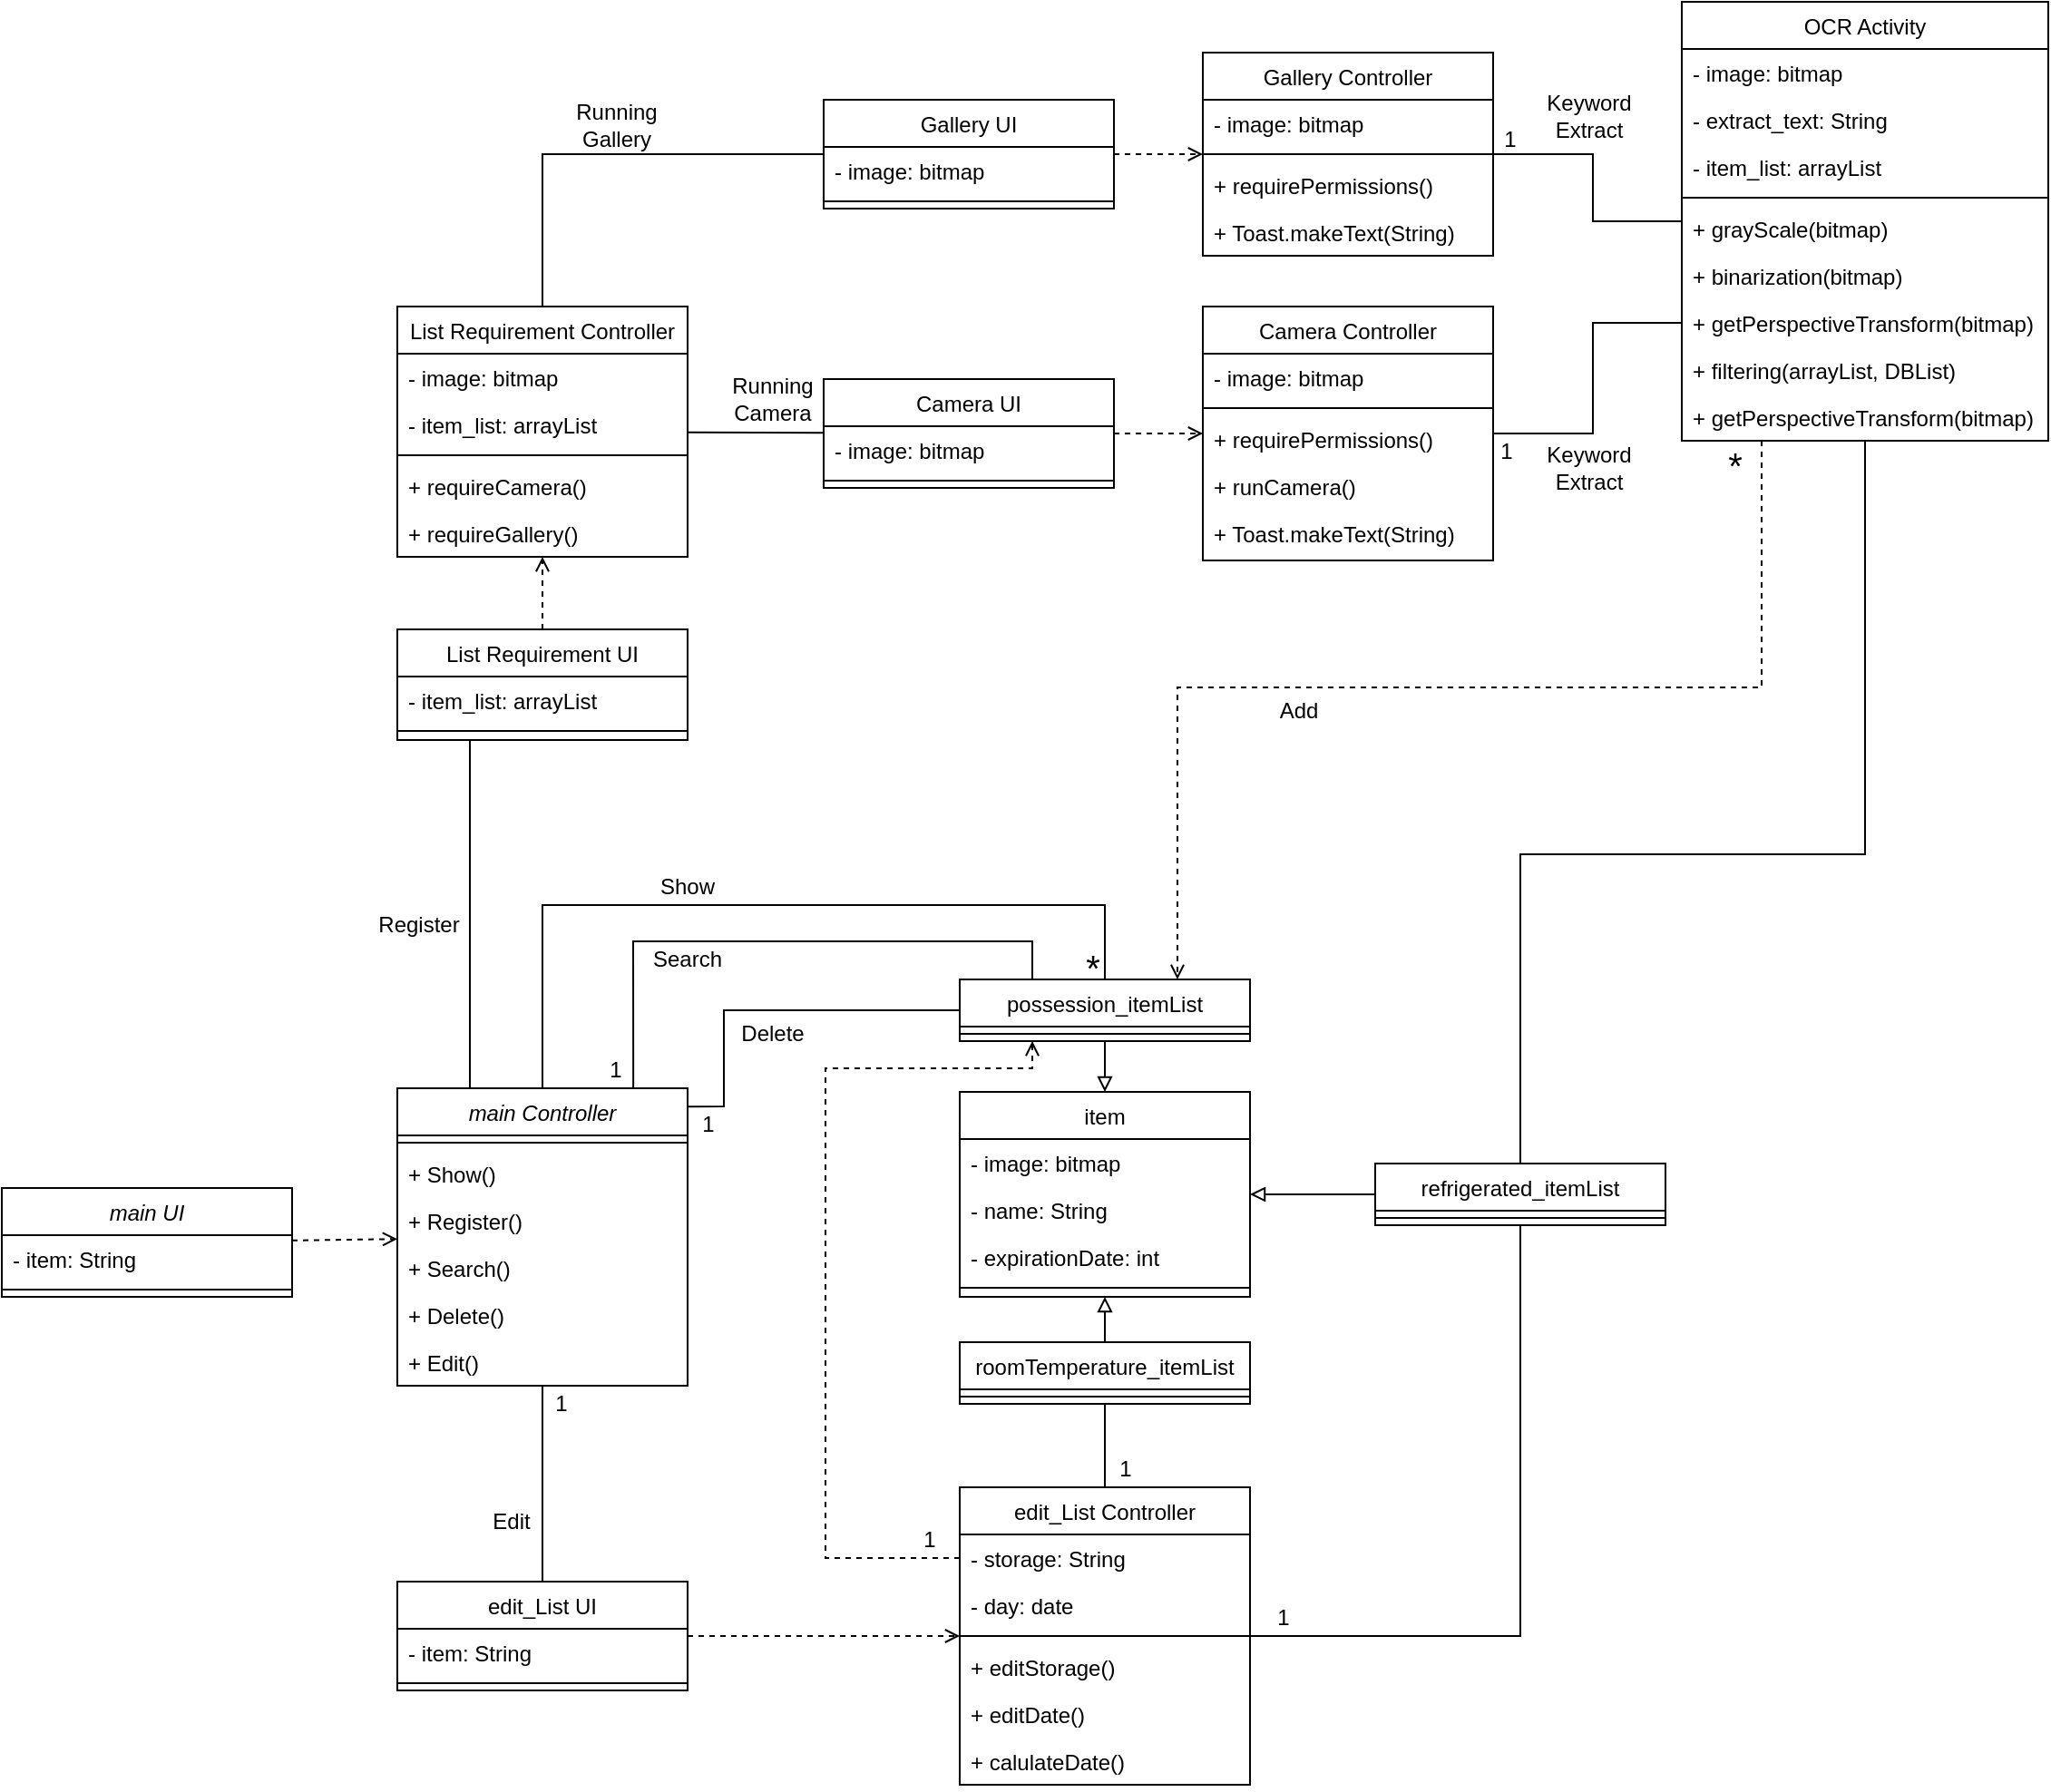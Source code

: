 <mxfile version="15.7.3" type="device"><diagram id="C5RBs43oDa-KdzZeNtuy" name="Page-1"><mxGraphModel dx="211" dy="660" grid="1" gridSize="10" guides="1" tooltips="1" connect="1" arrows="1" fold="1" page="1" pageScale="1" pageWidth="827" pageHeight="1169" math="0" shadow="0"><root><mxCell id="WIyWlLk6GJQsqaUBKTNV-0"/><mxCell id="WIyWlLk6GJQsqaUBKTNV-1" parent="WIyWlLk6GJQsqaUBKTNV-0"/><mxCell id="4cRRfEljUK8h8T1crozo-0" value="Camera Controller" style="swimlane;fontStyle=0;align=center;verticalAlign=top;childLayout=stackLayout;horizontal=1;startSize=26;horizontalStack=0;resizeParent=1;resizeLast=0;collapsible=1;marginBottom=0;rounded=0;shadow=0;strokeWidth=1;" parent="WIyWlLk6GJQsqaUBKTNV-1" vertex="1"><mxGeometry x="1622" y="218" width="160" height="140" as="geometry"><mxRectangle x="550" y="140" width="160" height="26" as="alternateBounds"/></mxGeometry></mxCell><mxCell id="4cRRfEljUK8h8T1crozo-1" value="- image: bitmap" style="text;align=left;verticalAlign=top;spacingLeft=4;spacingRight=4;overflow=hidden;rotatable=0;points=[[0,0.5],[1,0.5]];portConstraint=eastwest;" parent="4cRRfEljUK8h8T1crozo-0" vertex="1"><mxGeometry y="26" width="160" height="26" as="geometry"/></mxCell><mxCell id="4cRRfEljUK8h8T1crozo-2" value="" style="line;html=1;strokeWidth=1;align=left;verticalAlign=middle;spacingTop=-1;spacingLeft=3;spacingRight=3;rotatable=0;labelPosition=right;points=[];portConstraint=eastwest;" parent="4cRRfEljUK8h8T1crozo-0" vertex="1"><mxGeometry y="52" width="160" height="8" as="geometry"/></mxCell><mxCell id="4cRRfEljUK8h8T1crozo-3" value="+ requirePermissions()" style="text;align=left;verticalAlign=top;spacingLeft=4;spacingRight=4;overflow=hidden;rotatable=0;points=[[0,0.5],[1,0.5]];portConstraint=eastwest;" parent="4cRRfEljUK8h8T1crozo-0" vertex="1"><mxGeometry y="60" width="160" height="26" as="geometry"/></mxCell><mxCell id="4cRRfEljUK8h8T1crozo-4" value="+ runCamera()" style="text;align=left;verticalAlign=top;spacingLeft=4;spacingRight=4;overflow=hidden;rotatable=0;points=[[0,0.5],[1,0.5]];portConstraint=eastwest;" parent="4cRRfEljUK8h8T1crozo-0" vertex="1"><mxGeometry y="86" width="160" height="26" as="geometry"/></mxCell><mxCell id="4cRRfEljUK8h8T1crozo-5" value="+ Toast.makeText(String)" style="text;align=left;verticalAlign=top;spacingLeft=4;spacingRight=4;overflow=hidden;rotatable=0;points=[[0,0.5],[1,0.5]];portConstraint=eastwest;" parent="4cRRfEljUK8h8T1crozo-0" vertex="1"><mxGeometry y="112" width="160" height="26" as="geometry"/></mxCell><mxCell id="4cRRfEljUK8h8T1crozo-6" value="OCR Activity" style="swimlane;fontStyle=0;align=center;verticalAlign=top;childLayout=stackLayout;horizontal=1;startSize=26;horizontalStack=0;resizeParent=1;resizeLast=0;collapsible=1;marginBottom=0;rounded=0;shadow=0;strokeWidth=1;" parent="WIyWlLk6GJQsqaUBKTNV-1" vertex="1"><mxGeometry x="1886" y="50" width="202" height="242" as="geometry"><mxRectangle x="340" y="380" width="170" height="26" as="alternateBounds"/></mxGeometry></mxCell><mxCell id="4cRRfEljUK8h8T1crozo-7" value="- image: bitmap" style="text;align=left;verticalAlign=top;spacingLeft=4;spacingRight=4;overflow=hidden;rotatable=0;points=[[0,0.5],[1,0.5]];portConstraint=eastwest;" parent="4cRRfEljUK8h8T1crozo-6" vertex="1"><mxGeometry y="26" width="202" height="26" as="geometry"/></mxCell><mxCell id="4cRRfEljUK8h8T1crozo-8" value="- extract_text: String" style="text;align=left;verticalAlign=top;spacingLeft=4;spacingRight=4;overflow=hidden;rotatable=0;points=[[0,0.5],[1,0.5]];portConstraint=eastwest;" parent="4cRRfEljUK8h8T1crozo-6" vertex="1"><mxGeometry y="52" width="202" height="26" as="geometry"/></mxCell><mxCell id="4cRRfEljUK8h8T1crozo-9" value="- item_list: arrayList" style="text;align=left;verticalAlign=top;spacingLeft=4;spacingRight=4;overflow=hidden;rotatable=0;points=[[0,0.5],[1,0.5]];portConstraint=eastwest;" parent="4cRRfEljUK8h8T1crozo-6" vertex="1"><mxGeometry y="78" width="202" height="26" as="geometry"/></mxCell><mxCell id="4cRRfEljUK8h8T1crozo-10" value="" style="line;html=1;strokeWidth=1;align=left;verticalAlign=middle;spacingTop=-1;spacingLeft=3;spacingRight=3;rotatable=0;labelPosition=right;points=[];portConstraint=eastwest;" parent="4cRRfEljUK8h8T1crozo-6" vertex="1"><mxGeometry y="104" width="202" height="8" as="geometry"/></mxCell><mxCell id="4cRRfEljUK8h8T1crozo-11" value="+ grayScale(bitmap)" style="text;align=left;verticalAlign=top;spacingLeft=4;spacingRight=4;overflow=hidden;rotatable=0;points=[[0,0.5],[1,0.5]];portConstraint=eastwest;" parent="4cRRfEljUK8h8T1crozo-6" vertex="1"><mxGeometry y="112" width="202" height="26" as="geometry"/></mxCell><mxCell id="4cRRfEljUK8h8T1crozo-12" value="+ binarization(bitmap)" style="text;align=left;verticalAlign=top;spacingLeft=4;spacingRight=4;overflow=hidden;rotatable=0;points=[[0,0.5],[1,0.5]];portConstraint=eastwest;" parent="4cRRfEljUK8h8T1crozo-6" vertex="1"><mxGeometry y="138" width="202" height="26" as="geometry"/></mxCell><mxCell id="4cRRfEljUK8h8T1crozo-13" value="+ getPerspectiveTransform(bitmap)" style="text;align=left;verticalAlign=top;spacingLeft=4;spacingRight=4;overflow=hidden;rotatable=0;points=[[0,0.5],[1,0.5]];portConstraint=eastwest;" parent="4cRRfEljUK8h8T1crozo-6" vertex="1"><mxGeometry y="164" width="202" height="26" as="geometry"/></mxCell><mxCell id="4cRRfEljUK8h8T1crozo-14" value="+ filtering(arrayList, DBList)" style="text;align=left;verticalAlign=top;spacingLeft=4;spacingRight=4;overflow=hidden;rotatable=0;points=[[0,0.5],[1,0.5]];portConstraint=eastwest;" parent="4cRRfEljUK8h8T1crozo-6" vertex="1"><mxGeometry y="190" width="202" height="26" as="geometry"/></mxCell><mxCell id="4cRRfEljUK8h8T1crozo-15" value="+ getPerspectiveTransform(bitmap)" style="text;align=left;verticalAlign=top;spacingLeft=4;spacingRight=4;overflow=hidden;rotatable=0;points=[[0,0.5],[1,0.5]];portConstraint=eastwest;" parent="4cRRfEljUK8h8T1crozo-6" vertex="1"><mxGeometry y="216" width="202" height="26" as="geometry"/></mxCell><mxCell id="4cRRfEljUK8h8T1crozo-16" value="main Controller" style="swimlane;fontStyle=2;align=center;verticalAlign=top;childLayout=stackLayout;horizontal=1;startSize=26;horizontalStack=0;resizeParent=1;resizeLast=0;collapsible=1;marginBottom=0;rounded=0;shadow=0;strokeWidth=1;" parent="WIyWlLk6GJQsqaUBKTNV-1" vertex="1"><mxGeometry x="1178" y="649" width="160" height="164" as="geometry"><mxRectangle x="230" y="140" width="160" height="26" as="alternateBounds"/></mxGeometry></mxCell><mxCell id="4cRRfEljUK8h8T1crozo-17" value="" style="line;html=1;strokeWidth=1;align=left;verticalAlign=middle;spacingTop=-1;spacingLeft=3;spacingRight=3;rotatable=0;labelPosition=right;points=[];portConstraint=eastwest;" parent="4cRRfEljUK8h8T1crozo-16" vertex="1"><mxGeometry y="26" width="160" height="8" as="geometry"/></mxCell><mxCell id="4cRRfEljUK8h8T1crozo-18" value="+ Show()" style="text;align=left;verticalAlign=top;spacingLeft=4;spacingRight=4;overflow=hidden;rotatable=0;points=[[0,0.5],[1,0.5]];portConstraint=eastwest;" parent="4cRRfEljUK8h8T1crozo-16" vertex="1"><mxGeometry y="34" width="160" height="26" as="geometry"/></mxCell><mxCell id="4cRRfEljUK8h8T1crozo-19" value="+ Register()" style="text;align=left;verticalAlign=top;spacingLeft=4;spacingRight=4;overflow=hidden;rotatable=0;points=[[0,0.5],[1,0.5]];portConstraint=eastwest;" parent="4cRRfEljUK8h8T1crozo-16" vertex="1"><mxGeometry y="60" width="160" height="26" as="geometry"/></mxCell><mxCell id="4cRRfEljUK8h8T1crozo-20" value="+ Search()" style="text;align=left;verticalAlign=top;spacingLeft=4;spacingRight=4;overflow=hidden;rotatable=0;points=[[0,0.5],[1,0.5]];portConstraint=eastwest;" parent="4cRRfEljUK8h8T1crozo-16" vertex="1"><mxGeometry y="86" width="160" height="26" as="geometry"/></mxCell><mxCell id="4cRRfEljUK8h8T1crozo-21" value="+ Delete()" style="text;align=left;verticalAlign=top;spacingLeft=4;spacingRight=4;overflow=hidden;rotatable=0;points=[[0,0.5],[1,0.5]];portConstraint=eastwest;" parent="4cRRfEljUK8h8T1crozo-16" vertex="1"><mxGeometry y="112" width="160" height="26" as="geometry"/></mxCell><mxCell id="4cRRfEljUK8h8T1crozo-22" value="+ Edit()" style="text;align=left;verticalAlign=top;spacingLeft=4;spacingRight=4;overflow=hidden;rotatable=0;points=[[0,0.5],[1,0.5]];portConstraint=eastwest;" parent="4cRRfEljUK8h8T1crozo-16" vertex="1"><mxGeometry y="138" width="160" height="26" as="geometry"/></mxCell><mxCell id="4cRRfEljUK8h8T1crozo-23" value="" style="endArrow=open;dashed=1;endFill=0;html=1;rounded=0;edgeStyle=orthogonalEdgeStyle;" parent="WIyWlLk6GJQsqaUBKTNV-1" source="4cRRfEljUK8h8T1crozo-6" target="4cRRfEljUK8h8T1crozo-64" edge="1"><mxGeometry width="160" relative="1" as="geometry"><mxPoint x="1803" y="500" as="sourcePoint"/><mxPoint x="1608" y="578" as="targetPoint"/><Array as="points"><mxPoint x="1930" y="428"/><mxPoint x="1608" y="428"/></Array></mxGeometry></mxCell><mxCell id="4cRRfEljUK8h8T1crozo-24" value="Register" style="text;html=1;strokeColor=none;fillColor=none;align=center;verticalAlign=middle;whiteSpace=wrap;rounded=0;" parent="WIyWlLk6GJQsqaUBKTNV-1" vertex="1"><mxGeometry x="1160" y="544" width="60" height="30" as="geometry"/></mxCell><mxCell id="4cRRfEljUK8h8T1crozo-25" value="Keyword&lt;br&gt;Extract" style="text;html=1;strokeColor=none;fillColor=none;align=center;verticalAlign=middle;whiteSpace=wrap;rounded=0;" parent="WIyWlLk6GJQsqaUBKTNV-1" vertex="1"><mxGeometry x="1805" y="292" width="60" height="30" as="geometry"/></mxCell><mxCell id="4cRRfEljUK8h8T1crozo-26" value="Add" style="text;html=1;strokeColor=none;fillColor=none;align=center;verticalAlign=middle;whiteSpace=wrap;rounded=0;" parent="WIyWlLk6GJQsqaUBKTNV-1" vertex="1"><mxGeometry x="1645" y="426" width="60" height="30" as="geometry"/></mxCell><mxCell id="4cRRfEljUK8h8T1crozo-27" value="Show" style="text;html=1;strokeColor=none;fillColor=none;align=center;verticalAlign=middle;whiteSpace=wrap;rounded=0;" parent="WIyWlLk6GJQsqaUBKTNV-1" vertex="1"><mxGeometry x="1308" y="523" width="60" height="30" as="geometry"/></mxCell><mxCell id="4cRRfEljUK8h8T1crozo-28" value="Search" style="text;html=1;strokeColor=none;fillColor=none;align=center;verticalAlign=middle;whiteSpace=wrap;rounded=0;" parent="WIyWlLk6GJQsqaUBKTNV-1" vertex="1"><mxGeometry x="1308" y="563" width="60" height="30" as="geometry"/></mxCell><mxCell id="4cRRfEljUK8h8T1crozo-29" value="Delete" style="text;html=1;strokeColor=none;fillColor=none;align=center;verticalAlign=middle;whiteSpace=wrap;rounded=0;" parent="WIyWlLk6GJQsqaUBKTNV-1" vertex="1"><mxGeometry x="1355" y="604" width="60" height="30" as="geometry"/></mxCell><mxCell id="4cRRfEljUK8h8T1crozo-30" value="Edit" style="text;html=1;strokeColor=none;fillColor=none;align=center;verticalAlign=middle;whiteSpace=wrap;rounded=0;" parent="WIyWlLk6GJQsqaUBKTNV-1" vertex="1"><mxGeometry x="1212.5" y="873" width="56" height="30" as="geometry"/></mxCell><mxCell id="4cRRfEljUK8h8T1crozo-31" value="List Requirement UI" style="swimlane;fontStyle=0;align=center;verticalAlign=top;childLayout=stackLayout;horizontal=1;startSize=26;horizontalStack=0;resizeParent=1;resizeLast=0;collapsible=1;marginBottom=0;rounded=0;shadow=0;strokeWidth=1;" parent="WIyWlLk6GJQsqaUBKTNV-1" vertex="1"><mxGeometry x="1178" y="396" width="160" height="61" as="geometry"><mxRectangle x="340" y="380" width="170" height="26" as="alternateBounds"/></mxGeometry></mxCell><mxCell id="jjaQGYv-tLWlsWGfSqvM-0" value="- item_list: arrayList" style="text;align=left;verticalAlign=top;spacingLeft=4;spacingRight=4;overflow=hidden;rotatable=0;points=[[0,0.5],[1,0.5]];portConstraint=eastwest;" parent="4cRRfEljUK8h8T1crozo-31" vertex="1"><mxGeometry y="26" width="160" height="26" as="geometry"/></mxCell><mxCell id="4cRRfEljUK8h8T1crozo-34" value="" style="line;html=1;strokeWidth=1;align=left;verticalAlign=middle;spacingTop=-1;spacingLeft=3;spacingRight=3;rotatable=0;labelPosition=right;points=[];portConstraint=eastwest;" parent="4cRRfEljUK8h8T1crozo-31" vertex="1"><mxGeometry y="52" width="160" height="8" as="geometry"/></mxCell><mxCell id="4cRRfEljUK8h8T1crozo-37" value="item" style="swimlane;fontStyle=0;align=center;verticalAlign=top;childLayout=stackLayout;horizontal=1;startSize=26;horizontalStack=0;resizeParent=1;resizeLast=0;collapsible=1;marginBottom=0;rounded=0;shadow=0;strokeWidth=1;" parent="WIyWlLk6GJQsqaUBKTNV-1" vertex="1"><mxGeometry x="1488" y="651" width="160" height="113" as="geometry"><mxRectangle x="130" y="380" width="160" height="26" as="alternateBounds"/></mxGeometry></mxCell><mxCell id="4cRRfEljUK8h8T1crozo-38" value="- image: bitmap" style="text;align=left;verticalAlign=top;spacingLeft=4;spacingRight=4;overflow=hidden;rotatable=0;points=[[0,0.5],[1,0.5]];portConstraint=eastwest;" parent="4cRRfEljUK8h8T1crozo-37" vertex="1"><mxGeometry y="26" width="160" height="26" as="geometry"/></mxCell><mxCell id="4cRRfEljUK8h8T1crozo-39" value="- name: String" style="text;align=left;verticalAlign=top;spacingLeft=4;spacingRight=4;overflow=hidden;rotatable=0;points=[[0,0.5],[1,0.5]];portConstraint=eastwest;rounded=0;shadow=0;html=0;" parent="4cRRfEljUK8h8T1crozo-37" vertex="1"><mxGeometry y="52" width="160" height="26" as="geometry"/></mxCell><mxCell id="4cRRfEljUK8h8T1crozo-40" value="- expirationDate: int" style="text;align=left;verticalAlign=top;spacingLeft=4;spacingRight=4;overflow=hidden;rotatable=0;points=[[0,0.5],[1,0.5]];portConstraint=eastwest;rounded=0;shadow=0;html=0;" parent="4cRRfEljUK8h8T1crozo-37" vertex="1"><mxGeometry y="78" width="160" height="26" as="geometry"/></mxCell><mxCell id="4cRRfEljUK8h8T1crozo-41" value="" style="line;html=1;strokeWidth=1;align=left;verticalAlign=middle;spacingTop=-1;spacingLeft=3;spacingRight=3;rotatable=0;labelPosition=right;points=[];portConstraint=eastwest;" parent="4cRRfEljUK8h8T1crozo-37" vertex="1"><mxGeometry y="104" width="160" height="8" as="geometry"/></mxCell><mxCell id="4cRRfEljUK8h8T1crozo-42" value="roomTemperature_itemList" style="swimlane;fontStyle=0;align=center;verticalAlign=top;childLayout=stackLayout;horizontal=1;startSize=26;horizontalStack=0;resizeParent=1;resizeLast=0;collapsible=1;marginBottom=0;rounded=0;shadow=0;strokeWidth=1;" parent="WIyWlLk6GJQsqaUBKTNV-1" vertex="1"><mxGeometry x="1488" y="789" width="160" height="34" as="geometry"><mxRectangle x="340" y="380" width="170" height="26" as="alternateBounds"/></mxGeometry></mxCell><mxCell id="4cRRfEljUK8h8T1crozo-43" value="" style="line;html=1;strokeWidth=1;align=left;verticalAlign=middle;spacingTop=-1;spacingLeft=3;spacingRight=3;rotatable=0;labelPosition=right;points=[];portConstraint=eastwest;" parent="4cRRfEljUK8h8T1crozo-42" vertex="1"><mxGeometry y="26" width="160" height="8" as="geometry"/></mxCell><mxCell id="4cRRfEljUK8h8T1crozo-44" value="Gallery Controller" style="swimlane;fontStyle=0;align=center;verticalAlign=top;childLayout=stackLayout;horizontal=1;startSize=26;horizontalStack=0;resizeParent=1;resizeLast=0;collapsible=1;marginBottom=0;rounded=0;shadow=0;strokeWidth=1;" parent="WIyWlLk6GJQsqaUBKTNV-1" vertex="1"><mxGeometry x="1622" y="78" width="160" height="112" as="geometry"><mxRectangle x="550" y="140" width="160" height="26" as="alternateBounds"/></mxGeometry></mxCell><mxCell id="4cRRfEljUK8h8T1crozo-45" value="- image: bitmap" style="text;align=left;verticalAlign=top;spacingLeft=4;spacingRight=4;overflow=hidden;rotatable=0;points=[[0,0.5],[1,0.5]];portConstraint=eastwest;" parent="4cRRfEljUK8h8T1crozo-44" vertex="1"><mxGeometry y="26" width="160" height="26" as="geometry"/></mxCell><mxCell id="4cRRfEljUK8h8T1crozo-46" value="" style="line;html=1;strokeWidth=1;align=left;verticalAlign=middle;spacingTop=-1;spacingLeft=3;spacingRight=3;rotatable=0;labelPosition=right;points=[];portConstraint=eastwest;" parent="4cRRfEljUK8h8T1crozo-44" vertex="1"><mxGeometry y="52" width="160" height="8" as="geometry"/></mxCell><mxCell id="4cRRfEljUK8h8T1crozo-47" value="+ requirePermissions()" style="text;align=left;verticalAlign=top;spacingLeft=4;spacingRight=4;overflow=hidden;rotatable=0;points=[[0,0.5],[1,0.5]];portConstraint=eastwest;" parent="4cRRfEljUK8h8T1crozo-44" vertex="1"><mxGeometry y="60" width="160" height="26" as="geometry"/></mxCell><mxCell id="4cRRfEljUK8h8T1crozo-48" value="+ Toast.makeText(String)" style="text;align=left;verticalAlign=top;spacingLeft=4;spacingRight=4;overflow=hidden;rotatable=0;points=[[0,0.5],[1,0.5]];portConstraint=eastwest;" parent="4cRRfEljUK8h8T1crozo-44" vertex="1"><mxGeometry y="86" width="160" height="26" as="geometry"/></mxCell><mxCell id="4cRRfEljUK8h8T1crozo-49" value="edit_List UI" style="swimlane;fontStyle=0;align=center;verticalAlign=top;childLayout=stackLayout;horizontal=1;startSize=26;horizontalStack=0;resizeParent=1;resizeLast=0;collapsible=1;marginBottom=0;rounded=0;shadow=0;strokeWidth=1;" parent="WIyWlLk6GJQsqaUBKTNV-1" vertex="1"><mxGeometry x="1178" y="921" width="160" height="60" as="geometry"><mxRectangle x="340" y="380" width="170" height="26" as="alternateBounds"/></mxGeometry></mxCell><mxCell id="4cRRfEljUK8h8T1crozo-50" value="- item: String" style="text;align=left;verticalAlign=top;spacingLeft=4;spacingRight=4;overflow=hidden;rotatable=0;points=[[0,0.5],[1,0.5]];portConstraint=eastwest;" parent="4cRRfEljUK8h8T1crozo-49" vertex="1"><mxGeometry y="26" width="160" height="26" as="geometry"/></mxCell><mxCell id="4cRRfEljUK8h8T1crozo-52" value="" style="line;html=1;strokeWidth=1;align=left;verticalAlign=middle;spacingTop=-1;spacingLeft=3;spacingRight=3;rotatable=0;labelPosition=right;points=[];portConstraint=eastwest;" parent="4cRRfEljUK8h8T1crozo-49" vertex="1"><mxGeometry y="52" width="160" height="8" as="geometry"/></mxCell><mxCell id="4cRRfEljUK8h8T1crozo-56" value="" style="endArrow=none;html=1;rounded=0;exitX=0.25;exitY=0;exitDx=0;exitDy=0;entryX=0.25;entryY=1;entryDx=0;entryDy=0;" parent="WIyWlLk6GJQsqaUBKTNV-1" source="4cRRfEljUK8h8T1crozo-16" target="4cRRfEljUK8h8T1crozo-31" edge="1"><mxGeometry width="50" height="50" relative="1" as="geometry"><mxPoint x="1818" y="638" as="sourcePoint"/><mxPoint x="1217.84" y="459.39" as="targetPoint"/></mxGeometry></mxCell><mxCell id="4cRRfEljUK8h8T1crozo-57" value="" style="endArrow=none;html=1;rounded=0;endFill=0;" parent="WIyWlLk6GJQsqaUBKTNV-1" source="4cRRfEljUK8h8T1crozo-90" target="E2l8u8odk365Mo3Mqbfj-6" edge="1"><mxGeometry width="50" height="50" relative="1" as="geometry"><mxPoint x="1278" y="318" as="sourcePoint"/><mxPoint x="1420" y="134" as="targetPoint"/><Array as="points"><mxPoint x="1258" y="134"/></Array></mxGeometry></mxCell><mxCell id="4cRRfEljUK8h8T1crozo-58" value="" style="endArrow=none;html=1;rounded=0;endFill=0;" parent="WIyWlLk6GJQsqaUBKTNV-1" source="4cRRfEljUK8h8T1crozo-90" target="E2l8u8odk365Mo3Mqbfj-0" edge="1"><mxGeometry width="50" height="50" relative="1" as="geometry"><mxPoint x="2008" y="508" as="sourcePoint"/><mxPoint x="1450" y="288" as="targetPoint"/></mxGeometry></mxCell><mxCell id="4cRRfEljUK8h8T1crozo-59" value="" style="endArrow=none;html=1;rounded=0;entryX=0;entryY=0.5;entryDx=0;entryDy=0;" parent="WIyWlLk6GJQsqaUBKTNV-1" source="4cRRfEljUK8h8T1crozo-0" target="4cRRfEljUK8h8T1crozo-13" edge="1"><mxGeometry width="50" height="50" relative="1" as="geometry"><mxPoint x="1805" y="428" as="sourcePoint"/><mxPoint x="1855" y="378" as="targetPoint"/><Array as="points"><mxPoint x="1837" y="288"/><mxPoint x="1837" y="227"/></Array></mxGeometry></mxCell><mxCell id="4cRRfEljUK8h8T1crozo-60" value="" style="endArrow=none;html=1;rounded=0;" parent="WIyWlLk6GJQsqaUBKTNV-1" source="4cRRfEljUK8h8T1crozo-44" target="4cRRfEljUK8h8T1crozo-6" edge="1"><mxGeometry width="50" height="50" relative="1" as="geometry"><mxPoint x="1785" y="298" as="sourcePoint"/><mxPoint x="1885" y="291" as="targetPoint"/><Array as="points"><mxPoint x="1837" y="134"/><mxPoint x="1837" y="171"/></Array></mxGeometry></mxCell><mxCell id="4cRRfEljUK8h8T1crozo-61" value="Keyword&lt;br&gt;Extract" style="text;html=1;strokeColor=none;fillColor=none;align=center;verticalAlign=middle;whiteSpace=wrap;rounded=0;" parent="WIyWlLk6GJQsqaUBKTNV-1" vertex="1"><mxGeometry x="1805" y="98" width="60" height="30" as="geometry"/></mxCell><mxCell id="4cRRfEljUK8h8T1crozo-62" value="refrigerated_itemList" style="swimlane;fontStyle=0;align=center;verticalAlign=top;childLayout=stackLayout;horizontal=1;startSize=26;horizontalStack=0;resizeParent=1;resizeLast=0;collapsible=1;marginBottom=0;rounded=0;shadow=0;strokeWidth=1;" parent="WIyWlLk6GJQsqaUBKTNV-1" vertex="1"><mxGeometry x="1717" y="690.5" width="160" height="34" as="geometry"><mxRectangle x="340" y="380" width="170" height="26" as="alternateBounds"/></mxGeometry></mxCell><mxCell id="4cRRfEljUK8h8T1crozo-63" value="" style="line;html=1;strokeWidth=1;align=left;verticalAlign=middle;spacingTop=-1;spacingLeft=3;spacingRight=3;rotatable=0;labelPosition=right;points=[];portConstraint=eastwest;" parent="4cRRfEljUK8h8T1crozo-62" vertex="1"><mxGeometry y="26" width="160" height="8" as="geometry"/></mxCell><mxCell id="4cRRfEljUK8h8T1crozo-64" value="possession_itemList" style="swimlane;fontStyle=0;align=center;verticalAlign=top;childLayout=stackLayout;horizontal=1;startSize=26;horizontalStack=0;resizeParent=1;resizeLast=0;collapsible=1;marginBottom=0;rounded=0;shadow=0;strokeWidth=1;" parent="WIyWlLk6GJQsqaUBKTNV-1" vertex="1"><mxGeometry x="1488" y="589" width="160" height="34" as="geometry"><mxRectangle x="340" y="380" width="170" height="26" as="alternateBounds"/></mxGeometry></mxCell><mxCell id="4cRRfEljUK8h8T1crozo-65" value="" style="line;html=1;strokeWidth=1;align=left;verticalAlign=middle;spacingTop=-1;spacingLeft=3;spacingRight=3;rotatable=0;labelPosition=right;points=[];portConstraint=eastwest;" parent="4cRRfEljUK8h8T1crozo-64" vertex="1"><mxGeometry y="26" width="160" height="8" as="geometry"/></mxCell><mxCell id="4cRRfEljUK8h8T1crozo-66" value="" style="endArrow=block;html=1;rounded=0;endFill=0;" parent="WIyWlLk6GJQsqaUBKTNV-1" source="4cRRfEljUK8h8T1crozo-64" target="4cRRfEljUK8h8T1crozo-37" edge="1"><mxGeometry width="50" height="50" relative="1" as="geometry"><mxPoint x="1728" y="749" as="sourcePoint"/><mxPoint x="1778" y="699" as="targetPoint"/></mxGeometry></mxCell><mxCell id="4cRRfEljUK8h8T1crozo-67" value="" style="endArrow=block;html=1;rounded=0;endFill=0;" parent="WIyWlLk6GJQsqaUBKTNV-1" source="4cRRfEljUK8h8T1crozo-62" target="4cRRfEljUK8h8T1crozo-37" edge="1"><mxGeometry width="50" height="50" relative="1" as="geometry"><mxPoint x="1873" y="505.411" as="sourcePoint"/><mxPoint x="1918" y="568" as="targetPoint"/></mxGeometry></mxCell><mxCell id="4cRRfEljUK8h8T1crozo-68" value="" style="endArrow=block;html=1;rounded=0;endFill=0;" parent="WIyWlLk6GJQsqaUBKTNV-1" source="4cRRfEljUK8h8T1crozo-42" target="4cRRfEljUK8h8T1crozo-37" edge="1"><mxGeometry width="50" height="50" relative="1" as="geometry"><mxPoint x="1718" y="636" as="sourcePoint"/><mxPoint x="1918" y="829" as="targetPoint"/></mxGeometry></mxCell><mxCell id="4cRRfEljUK8h8T1crozo-69" value="" style="endArrow=none;html=1;rounded=0;" parent="WIyWlLk6GJQsqaUBKTNV-1" source="4cRRfEljUK8h8T1crozo-62" target="4cRRfEljUK8h8T1crozo-6" edge="1"><mxGeometry width="50" height="50" relative="1" as="geometry"><mxPoint x="1699" y="628" as="sourcePoint"/><mxPoint x="1794" y="468" as="targetPoint"/><Array as="points"><mxPoint x="1797" y="520"/><mxPoint x="1987" y="520"/></Array></mxGeometry></mxCell><mxCell id="4cRRfEljUK8h8T1crozo-70" value="" style="endArrow=none;html=1;rounded=0;exitX=0.5;exitY=0;exitDx=0;exitDy=0;entryX=0.5;entryY=0;entryDx=0;entryDy=0;" parent="WIyWlLk6GJQsqaUBKTNV-1" source="4cRRfEljUK8h8T1crozo-16" target="4cRRfEljUK8h8T1crozo-64" edge="1"><mxGeometry width="50" height="50" relative="1" as="geometry"><mxPoint x="1308" y="648" as="sourcePoint"/><mxPoint x="1538" y="588" as="targetPoint"/><Array as="points"><mxPoint x="1258" y="548"/><mxPoint x="1568" y="548"/></Array></mxGeometry></mxCell><mxCell id="4cRRfEljUK8h8T1crozo-71" value="" style="endArrow=none;html=1;rounded=0;exitX=0.813;exitY=0;exitDx=0;exitDy=0;exitPerimeter=0;entryX=0.25;entryY=0;entryDx=0;entryDy=0;" parent="WIyWlLk6GJQsqaUBKTNV-1" source="4cRRfEljUK8h8T1crozo-16" target="4cRRfEljUK8h8T1crozo-64" edge="1"><mxGeometry width="50" height="50" relative="1" as="geometry"><mxPoint x="1338" y="728.004" as="sourcePoint"/><mxPoint x="1508" y="590" as="targetPoint"/><Array as="points"><mxPoint x="1308" y="568"/><mxPoint x="1528" y="568"/></Array></mxGeometry></mxCell><mxCell id="4cRRfEljUK8h8T1crozo-72" value="" style="endArrow=none;html=1;rounded=0;exitX=1.002;exitY=0.062;exitDx=0;exitDy=0;exitPerimeter=0;" parent="WIyWlLk6GJQsqaUBKTNV-1" source="4cRRfEljUK8h8T1crozo-16" target="4cRRfEljUK8h8T1crozo-64" edge="1"><mxGeometry width="50" height="50" relative="1" as="geometry"><mxPoint x="1338" y="728" as="sourcePoint"/><mxPoint x="1538" y="648" as="targetPoint"/><Array as="points"><mxPoint x="1358" y="659"/><mxPoint x="1358" y="606"/></Array></mxGeometry></mxCell><mxCell id="4cRRfEljUK8h8T1crozo-73" value="" style="endArrow=none;html=1;rounded=0;" parent="WIyWlLk6GJQsqaUBKTNV-1" source="4cRRfEljUK8h8T1crozo-49" target="4cRRfEljUK8h8T1crozo-16" edge="1"><mxGeometry width="50" height="50" relative="1" as="geometry"><mxPoint x="1180" y="848" as="sourcePoint"/><mxPoint x="1528" y="758" as="targetPoint"/><Array as="points"/></mxGeometry></mxCell><mxCell id="4cRRfEljUK8h8T1crozo-74" value="" style="endArrow=open;html=1;rounded=0;entryX=0.25;entryY=1;entryDx=0;entryDy=0;dashed=1;endFill=0;exitX=0;exitY=0.5;exitDx=0;exitDy=0;" parent="WIyWlLk6GJQsqaUBKTNV-1" source="4cRRfEljUK8h8T1crozo-110" target="4cRRfEljUK8h8T1crozo-64" edge="1"><mxGeometry width="50" height="50" relative="1" as="geometry"><mxPoint x="1390" y="918" as="sourcePoint"/><mxPoint x="1518" y="728" as="targetPoint"/><Array as="points"><mxPoint x="1414" y="908"/><mxPoint x="1414" y="638"/><mxPoint x="1528" y="638"/></Array></mxGeometry></mxCell><mxCell id="4cRRfEljUK8h8T1crozo-75" value="" style="endArrow=none;html=1;rounded=0;" parent="WIyWlLk6GJQsqaUBKTNV-1" source="4cRRfEljUK8h8T1crozo-109" target="4cRRfEljUK8h8T1crozo-42" edge="1"><mxGeometry width="50" height="50" relative="1" as="geometry"><mxPoint x="1494" y="933" as="sourcePoint"/><mxPoint x="1638" y="898" as="targetPoint"/></mxGeometry></mxCell><mxCell id="4cRRfEljUK8h8T1crozo-76" value="" style="endArrow=none;html=1;rounded=0;entryX=0.5;entryY=1;entryDx=0;entryDy=0;" parent="WIyWlLk6GJQsqaUBKTNV-1" source="4cRRfEljUK8h8T1crozo-109" target="4cRRfEljUK8h8T1crozo-62" edge="1"><mxGeometry width="50" height="50" relative="1" as="geometry"><mxPoint x="1494" y="941" as="sourcePoint"/><mxPoint x="1788" y="868" as="targetPoint"/><Array as="points"><mxPoint x="1797" y="951"/></Array></mxGeometry></mxCell><mxCell id="4cRRfEljUK8h8T1crozo-77" value="&lt;font style=&quot;font-size: 20px&quot;&gt;*&lt;/font&gt;" style="text;html=1;strokeColor=none;fillColor=none;align=center;verticalAlign=middle;whiteSpace=wrap;rounded=0;" parent="WIyWlLk6GJQsqaUBKTNV-1" vertex="1"><mxGeometry x="1904" y="295" width="23" height="20" as="geometry"/></mxCell><mxCell id="4cRRfEljUK8h8T1crozo-78" value="&lt;font style=&quot;font-size: 12px&quot;&gt;1&lt;/font&gt;" style="text;html=1;strokeColor=none;fillColor=none;align=center;verticalAlign=middle;whiteSpace=wrap;rounded=0;" parent="WIyWlLk6GJQsqaUBKTNV-1" vertex="1"><mxGeometry x="1778" y="288" width="23" height="20" as="geometry"/></mxCell><mxCell id="4cRRfEljUK8h8T1crozo-79" value="&lt;font style=&quot;font-size: 12px&quot;&gt;1&lt;/font&gt;" style="text;html=1;strokeColor=none;fillColor=none;align=center;verticalAlign=middle;whiteSpace=wrap;rounded=0;" parent="WIyWlLk6GJQsqaUBKTNV-1" vertex="1"><mxGeometry x="1780" y="116" width="23" height="20" as="geometry"/></mxCell><mxCell id="4cRRfEljUK8h8T1crozo-80" value="&lt;font style=&quot;font-size: 20px&quot;&gt;*&lt;/font&gt;" style="text;html=1;strokeColor=none;fillColor=none;align=center;verticalAlign=middle;whiteSpace=wrap;rounded=0;" parent="WIyWlLk6GJQsqaUBKTNV-1" vertex="1"><mxGeometry x="1550" y="572" width="23" height="20" as="geometry"/></mxCell><mxCell id="4cRRfEljUK8h8T1crozo-81" value="&lt;font style=&quot;font-size: 12px&quot;&gt;1&lt;/font&gt;" style="text;html=1;strokeColor=none;fillColor=none;align=center;verticalAlign=middle;whiteSpace=wrap;rounded=0;" parent="WIyWlLk6GJQsqaUBKTNV-1" vertex="1"><mxGeometry x="1287" y="629" width="23" height="20" as="geometry"/></mxCell><mxCell id="4cRRfEljUK8h8T1crozo-82" value="&lt;font style=&quot;font-size: 12px&quot;&gt;1&lt;/font&gt;" style="text;html=1;strokeColor=none;fillColor=none;align=center;verticalAlign=middle;whiteSpace=wrap;rounded=0;" parent="WIyWlLk6GJQsqaUBKTNV-1" vertex="1"><mxGeometry x="1338" y="659" width="23" height="20" as="geometry"/></mxCell><mxCell id="4cRRfEljUK8h8T1crozo-83" value="&lt;font style=&quot;font-size: 12px&quot;&gt;1&lt;/font&gt;" style="text;html=1;strokeColor=none;fillColor=none;align=center;verticalAlign=middle;whiteSpace=wrap;rounded=0;" parent="WIyWlLk6GJQsqaUBKTNV-1" vertex="1"><mxGeometry x="1460" y="888" width="23" height="20" as="geometry"/></mxCell><mxCell id="4cRRfEljUK8h8T1crozo-84" value="&lt;font style=&quot;font-size: 12px&quot;&gt;1&lt;/font&gt;" style="text;html=1;strokeColor=none;fillColor=none;align=center;verticalAlign=middle;whiteSpace=wrap;rounded=0;" parent="WIyWlLk6GJQsqaUBKTNV-1" vertex="1"><mxGeometry x="1655" y="931" width="23" height="20" as="geometry"/></mxCell><mxCell id="4cRRfEljUK8h8T1crozo-85" value="&lt;font style=&quot;font-size: 12px&quot;&gt;1&lt;/font&gt;" style="text;html=1;strokeColor=none;fillColor=none;align=center;verticalAlign=middle;whiteSpace=wrap;rounded=0;" parent="WIyWlLk6GJQsqaUBKTNV-1" vertex="1"><mxGeometry x="1568" y="849" width="23" height="20" as="geometry"/></mxCell><mxCell id="4cRRfEljUK8h8T1crozo-86" value="&lt;font style=&quot;font-size: 12px&quot;&gt;1&lt;/font&gt;" style="text;html=1;strokeColor=none;fillColor=none;align=center;verticalAlign=middle;whiteSpace=wrap;rounded=0;" parent="WIyWlLk6GJQsqaUBKTNV-1" vertex="1"><mxGeometry x="1257" y="813" width="23" height="20" as="geometry"/></mxCell><mxCell id="4cRRfEljUK8h8T1crozo-90" value="List Requirement Controller" style="swimlane;fontStyle=0;align=center;verticalAlign=top;childLayout=stackLayout;horizontal=1;startSize=26;horizontalStack=0;resizeParent=1;resizeLast=0;collapsible=1;marginBottom=0;rounded=0;shadow=0;strokeWidth=1;" parent="WIyWlLk6GJQsqaUBKTNV-1" vertex="1"><mxGeometry x="1178" y="218" width="160" height="138" as="geometry"><mxRectangle x="340" y="380" width="170" height="26" as="alternateBounds"/></mxGeometry></mxCell><mxCell id="4cRRfEljUK8h8T1crozo-91" value="- image: bitmap" style="text;align=left;verticalAlign=top;spacingLeft=4;spacingRight=4;overflow=hidden;rotatable=0;points=[[0,0.5],[1,0.5]];portConstraint=eastwest;" parent="4cRRfEljUK8h8T1crozo-90" vertex="1"><mxGeometry y="26" width="160" height="26" as="geometry"/></mxCell><mxCell id="4cRRfEljUK8h8T1crozo-92" value="- item_list: arrayList" style="text;align=left;verticalAlign=top;spacingLeft=4;spacingRight=4;overflow=hidden;rotatable=0;points=[[0,0.5],[1,0.5]];portConstraint=eastwest;" parent="4cRRfEljUK8h8T1crozo-90" vertex="1"><mxGeometry y="52" width="160" height="26" as="geometry"/></mxCell><mxCell id="4cRRfEljUK8h8T1crozo-93" value="" style="line;html=1;strokeWidth=1;align=left;verticalAlign=middle;spacingTop=-1;spacingLeft=3;spacingRight=3;rotatable=0;labelPosition=right;points=[];portConstraint=eastwest;" parent="4cRRfEljUK8h8T1crozo-90" vertex="1"><mxGeometry y="78" width="160" height="8" as="geometry"/></mxCell><mxCell id="4cRRfEljUK8h8T1crozo-94" value="+ requireCamera()" style="text;align=left;verticalAlign=top;spacingLeft=4;spacingRight=4;overflow=hidden;rotatable=0;points=[[0,0.5],[1,0.5]];portConstraint=eastwest;" parent="4cRRfEljUK8h8T1crozo-90" vertex="1"><mxGeometry y="86" width="160" height="26" as="geometry"/></mxCell><mxCell id="4cRRfEljUK8h8T1crozo-95" value="+ requireGallery()" style="text;align=left;verticalAlign=top;spacingLeft=4;spacingRight=4;overflow=hidden;rotatable=0;points=[[0,0.5],[1,0.5]];portConstraint=eastwest;" parent="4cRRfEljUK8h8T1crozo-90" vertex="1"><mxGeometry y="112" width="160" height="26" as="geometry"/></mxCell><mxCell id="4cRRfEljUK8h8T1crozo-97" value="" style="endArrow=open;html=1;rounded=0;dashed=1;endFill=0;" parent="WIyWlLk6GJQsqaUBKTNV-1" source="4cRRfEljUK8h8T1crozo-31" target="4cRRfEljUK8h8T1crozo-90" edge="1"><mxGeometry width="50" height="50" relative="1" as="geometry"><mxPoint x="930" y="648" as="sourcePoint"/><mxPoint x="1000" y="598" as="targetPoint"/></mxGeometry></mxCell><mxCell id="4cRRfEljUK8h8T1crozo-98" value="Running&lt;br&gt;Gallery" style="text;html=1;strokeColor=none;fillColor=none;align=center;verticalAlign=middle;whiteSpace=wrap;rounded=0;" parent="WIyWlLk6GJQsqaUBKTNV-1" vertex="1"><mxGeometry x="1268.5" y="103" width="60" height="30" as="geometry"/></mxCell><mxCell id="4cRRfEljUK8h8T1crozo-99" value="Running&lt;br&gt;Camera" style="text;html=1;strokeColor=none;fillColor=none;align=center;verticalAlign=middle;whiteSpace=wrap;rounded=0;" parent="WIyWlLk6GJQsqaUBKTNV-1" vertex="1"><mxGeometry x="1355" y="254" width="60" height="30" as="geometry"/></mxCell><mxCell id="4cRRfEljUK8h8T1crozo-100" value="main UI" style="swimlane;fontStyle=2;align=center;verticalAlign=top;childLayout=stackLayout;horizontal=1;startSize=26;horizontalStack=0;resizeParent=1;resizeLast=0;collapsible=1;marginBottom=0;rounded=0;shadow=0;strokeWidth=1;" parent="WIyWlLk6GJQsqaUBKTNV-1" vertex="1"><mxGeometry x="960" y="704" width="160" height="60" as="geometry"><mxRectangle x="230" y="140" width="160" height="26" as="alternateBounds"/></mxGeometry></mxCell><mxCell id="4cRRfEljUK8h8T1crozo-102" value="- item: String" style="text;align=left;verticalAlign=top;spacingLeft=4;spacingRight=4;overflow=hidden;rotatable=0;points=[[0,0.5],[1,0.5]];portConstraint=eastwest;" parent="4cRRfEljUK8h8T1crozo-100" vertex="1"><mxGeometry y="26" width="160" height="26" as="geometry"/></mxCell><mxCell id="4cRRfEljUK8h8T1crozo-101" value="" style="line;html=1;strokeWidth=1;align=left;verticalAlign=middle;spacingTop=-1;spacingLeft=3;spacingRight=3;rotatable=0;labelPosition=right;points=[];portConstraint=eastwest;" parent="4cRRfEljUK8h8T1crozo-100" vertex="1"><mxGeometry y="52" width="160" height="8" as="geometry"/></mxCell><mxCell id="4cRRfEljUK8h8T1crozo-107" value="" style="endArrow=open;html=1;rounded=0;dashed=1;endFill=0;" parent="WIyWlLk6GJQsqaUBKTNV-1" source="4cRRfEljUK8h8T1crozo-100" target="4cRRfEljUK8h8T1crozo-16" edge="1"><mxGeometry width="50" height="50" relative="1" as="geometry"><mxPoint x="1268" y="406" as="sourcePoint"/><mxPoint x="1150" y="678" as="targetPoint"/></mxGeometry></mxCell><mxCell id="4cRRfEljUK8h8T1crozo-109" value="edit_List Controller" style="swimlane;fontStyle=0;align=center;verticalAlign=top;childLayout=stackLayout;horizontal=1;startSize=26;horizontalStack=0;resizeParent=1;resizeLast=0;collapsible=1;marginBottom=0;rounded=0;shadow=0;strokeWidth=1;" parent="WIyWlLk6GJQsqaUBKTNV-1" vertex="1"><mxGeometry x="1488" y="869" width="160" height="164" as="geometry"><mxRectangle x="340" y="380" width="170" height="26" as="alternateBounds"/></mxGeometry></mxCell><mxCell id="4cRRfEljUK8h8T1crozo-110" value="- storage: String" style="text;align=left;verticalAlign=top;spacingLeft=4;spacingRight=4;overflow=hidden;rotatable=0;points=[[0,0.5],[1,0.5]];portConstraint=eastwest;" parent="4cRRfEljUK8h8T1crozo-109" vertex="1"><mxGeometry y="26" width="160" height="26" as="geometry"/></mxCell><mxCell id="4cRRfEljUK8h8T1crozo-111" value="- day: date" style="text;align=left;verticalAlign=top;spacingLeft=4;spacingRight=4;overflow=hidden;rotatable=0;points=[[0,0.5],[1,0.5]];portConstraint=eastwest;" parent="4cRRfEljUK8h8T1crozo-109" vertex="1"><mxGeometry y="52" width="160" height="26" as="geometry"/></mxCell><mxCell id="4cRRfEljUK8h8T1crozo-112" value="" style="line;html=1;strokeWidth=1;align=left;verticalAlign=middle;spacingTop=-1;spacingLeft=3;spacingRight=3;rotatable=0;labelPosition=right;points=[];portConstraint=eastwest;" parent="4cRRfEljUK8h8T1crozo-109" vertex="1"><mxGeometry y="78" width="160" height="8" as="geometry"/></mxCell><mxCell id="4cRRfEljUK8h8T1crozo-113" value="+ editStorage()" style="text;align=left;verticalAlign=top;spacingLeft=4;spacingRight=4;overflow=hidden;rotatable=0;points=[[0,0.5],[1,0.5]];portConstraint=eastwest;" parent="4cRRfEljUK8h8T1crozo-109" vertex="1"><mxGeometry y="86" width="160" height="26" as="geometry"/></mxCell><mxCell id="4cRRfEljUK8h8T1crozo-114" value="+ editDate()" style="text;align=left;verticalAlign=top;spacingLeft=4;spacingRight=4;overflow=hidden;rotatable=0;points=[[0,0.5],[1,0.5]];portConstraint=eastwest;" parent="4cRRfEljUK8h8T1crozo-109" vertex="1"><mxGeometry y="112" width="160" height="26" as="geometry"/></mxCell><mxCell id="4cRRfEljUK8h8T1crozo-115" value="+ calulateDate()" style="text;align=left;verticalAlign=top;spacingLeft=4;spacingRight=4;overflow=hidden;rotatable=0;points=[[0,0.5],[1,0.5]];portConstraint=eastwest;" parent="4cRRfEljUK8h8T1crozo-109" vertex="1"><mxGeometry y="138" width="160" height="26" as="geometry"/></mxCell><mxCell id="4cRRfEljUK8h8T1crozo-117" value="" style="endArrow=open;html=1;rounded=0;dashed=1;endFill=0;" parent="WIyWlLk6GJQsqaUBKTNV-1" source="4cRRfEljUK8h8T1crozo-49" target="4cRRfEljUK8h8T1crozo-109" edge="1"><mxGeometry width="50" height="50" relative="1" as="geometry"><mxPoint x="1390" y="971.799" as="sourcePoint"/><mxPoint x="1448" y="971.001" as="targetPoint"/></mxGeometry></mxCell><mxCell id="E2l8u8odk365Mo3Mqbfj-0" value="Camera UI" style="swimlane;fontStyle=0;align=center;verticalAlign=top;childLayout=stackLayout;horizontal=1;startSize=26;horizontalStack=0;resizeParent=1;resizeLast=0;collapsible=1;marginBottom=0;rounded=0;shadow=0;strokeWidth=1;" parent="WIyWlLk6GJQsqaUBKTNV-1" vertex="1"><mxGeometry x="1413" y="258" width="160" height="60" as="geometry"><mxRectangle x="550" y="140" width="160" height="26" as="alternateBounds"/></mxGeometry></mxCell><mxCell id="E2l8u8odk365Mo3Mqbfj-1" value="- image: bitmap" style="text;align=left;verticalAlign=top;spacingLeft=4;spacingRight=4;overflow=hidden;rotatable=0;points=[[0,0.5],[1,0.5]];portConstraint=eastwest;" parent="E2l8u8odk365Mo3Mqbfj-0" vertex="1"><mxGeometry y="26" width="160" height="26" as="geometry"/></mxCell><mxCell id="E2l8u8odk365Mo3Mqbfj-2" value="" style="line;html=1;strokeWidth=1;align=left;verticalAlign=middle;spacingTop=-1;spacingLeft=3;spacingRight=3;rotatable=0;labelPosition=right;points=[];portConstraint=eastwest;" parent="E2l8u8odk365Mo3Mqbfj-0" vertex="1"><mxGeometry y="52" width="160" height="8" as="geometry"/></mxCell><mxCell id="E2l8u8odk365Mo3Mqbfj-6" value="Gallery UI" style="swimlane;fontStyle=0;align=center;verticalAlign=top;childLayout=stackLayout;horizontal=1;startSize=26;horizontalStack=0;resizeParent=1;resizeLast=0;collapsible=1;marginBottom=0;rounded=0;shadow=0;strokeWidth=1;" parent="WIyWlLk6GJQsqaUBKTNV-1" vertex="1"><mxGeometry x="1413" y="104" width="160" height="60" as="geometry"><mxRectangle x="550" y="140" width="160" height="26" as="alternateBounds"/></mxGeometry></mxCell><mxCell id="E2l8u8odk365Mo3Mqbfj-7" value="- image: bitmap" style="text;align=left;verticalAlign=top;spacingLeft=4;spacingRight=4;overflow=hidden;rotatable=0;points=[[0,0.5],[1,0.5]];portConstraint=eastwest;" parent="E2l8u8odk365Mo3Mqbfj-6" vertex="1"><mxGeometry y="26" width="160" height="26" as="geometry"/></mxCell><mxCell id="E2l8u8odk365Mo3Mqbfj-8" value="" style="line;html=1;strokeWidth=1;align=left;verticalAlign=middle;spacingTop=-1;spacingLeft=3;spacingRight=3;rotatable=0;labelPosition=right;points=[];portConstraint=eastwest;" parent="E2l8u8odk365Mo3Mqbfj-6" vertex="1"><mxGeometry y="52" width="160" height="8" as="geometry"/></mxCell><mxCell id="E2l8u8odk365Mo3Mqbfj-12" value="" style="endArrow=open;html=1;rounded=0;dashed=1;endFill=0;" parent="WIyWlLk6GJQsqaUBKTNV-1" source="E2l8u8odk365Mo3Mqbfj-0" target="4cRRfEljUK8h8T1crozo-0" edge="1"><mxGeometry width="50" height="50" relative="1" as="geometry"><mxPoint x="1500" y="406" as="sourcePoint"/><mxPoint x="1500" y="366" as="targetPoint"/></mxGeometry></mxCell><mxCell id="E2l8u8odk365Mo3Mqbfj-13" value="" style="endArrow=open;html=1;rounded=0;dashed=1;endFill=0;" parent="WIyWlLk6GJQsqaUBKTNV-1" source="E2l8u8odk365Mo3Mqbfj-6" target="4cRRfEljUK8h8T1crozo-44" edge="1"><mxGeometry width="50" height="50" relative="1" as="geometry"><mxPoint x="1583" y="298" as="sourcePoint"/><mxPoint x="1632" y="298" as="targetPoint"/></mxGeometry></mxCell></root></mxGraphModel></diagram></mxfile>